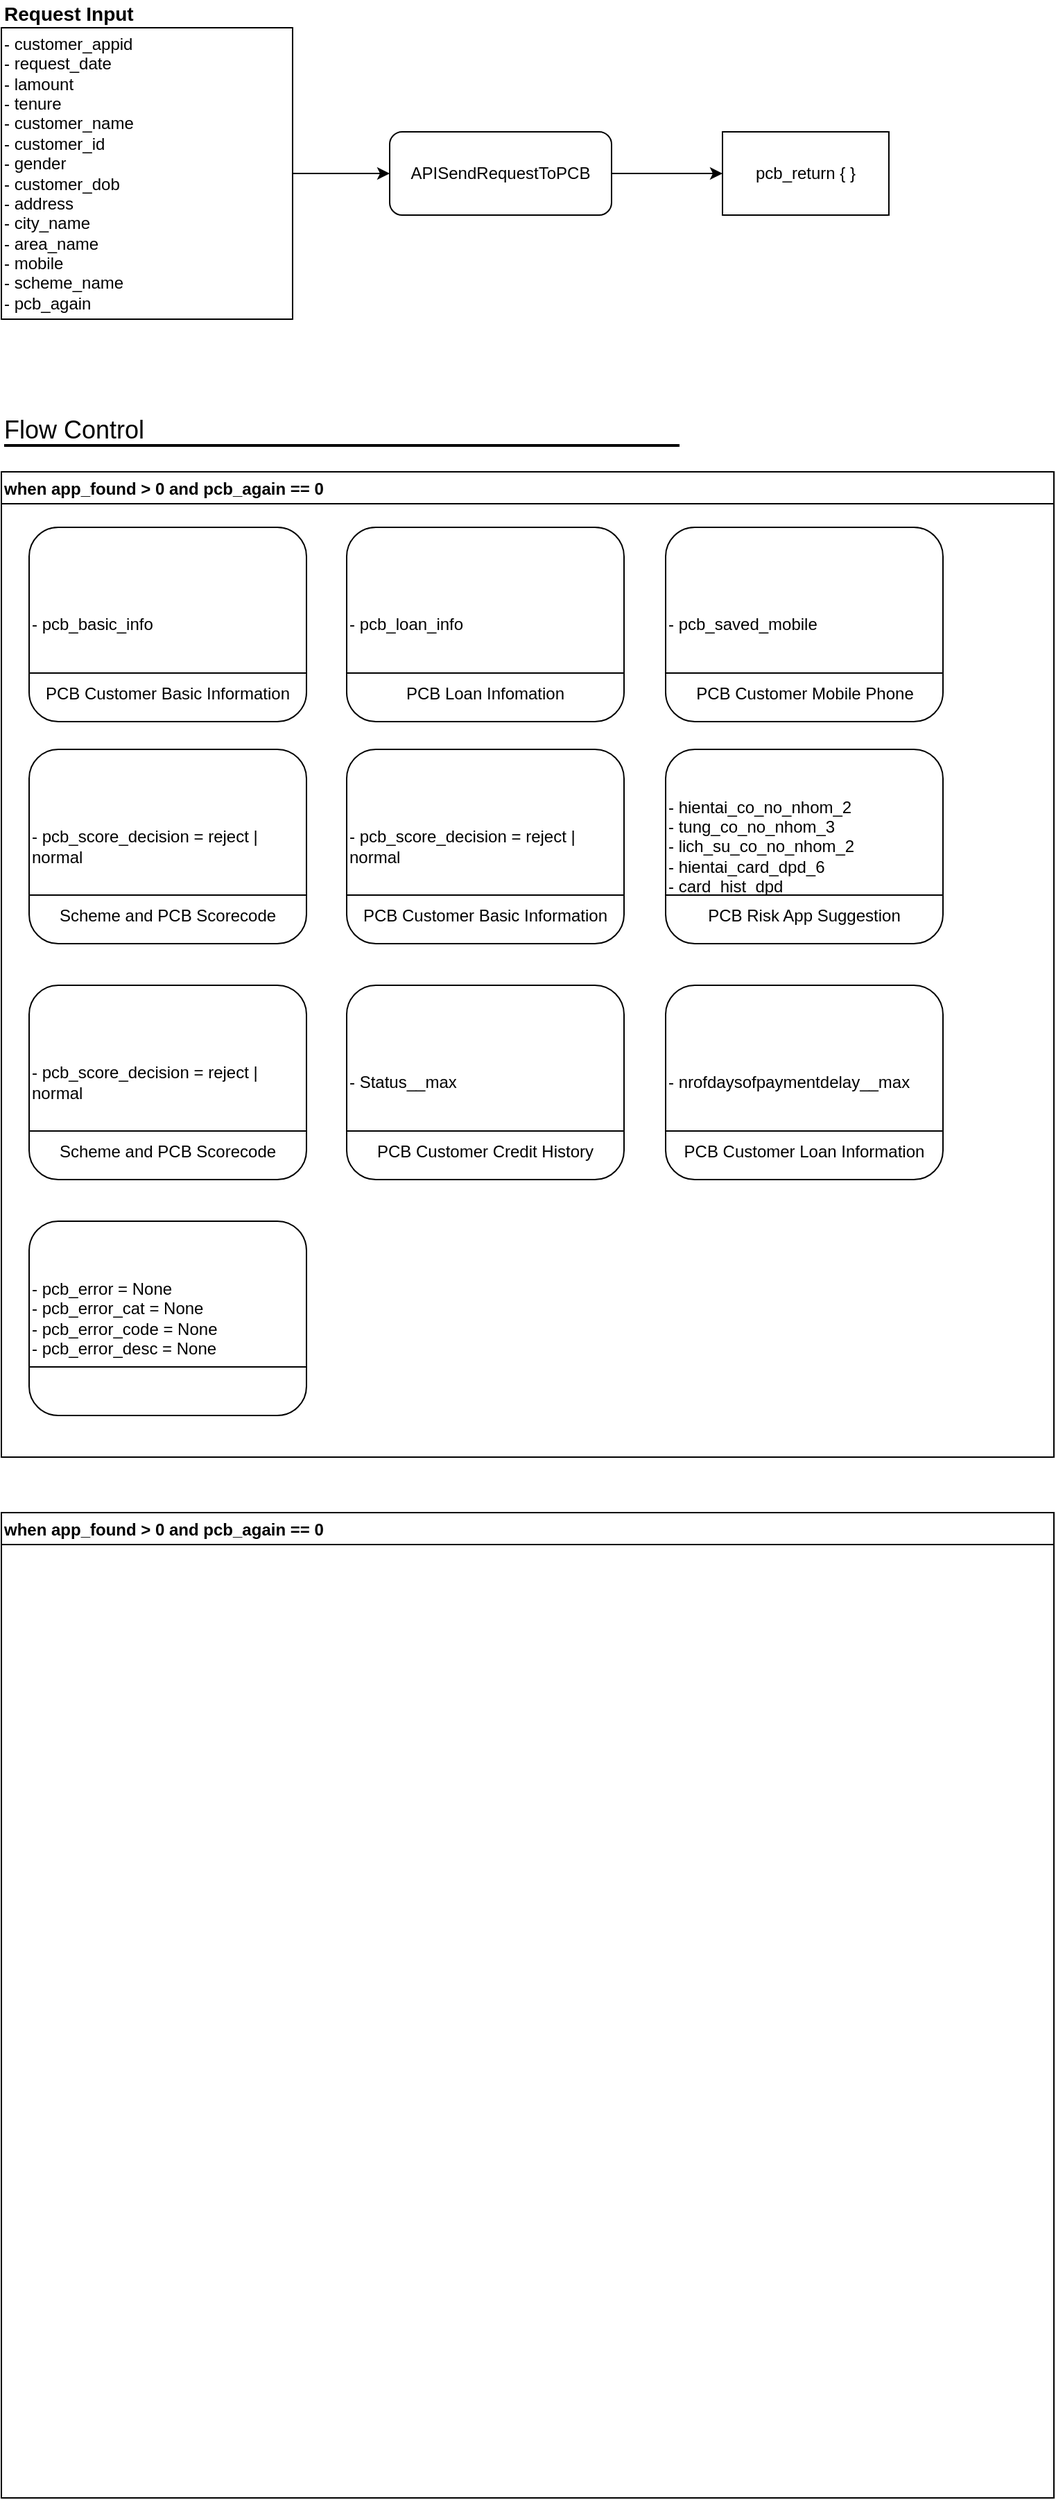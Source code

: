 <mxfile version="12.9.14" type="github"><diagram id="rKcrqlPdNRruzonRASAX" name="Page-1"><mxGraphModel dx="1662" dy="1845" grid="1" gridSize="10" guides="1" tooltips="1" connect="1" arrows="1" fold="1" page="1" pageScale="1" pageWidth="850" pageHeight="1100" math="0" shadow="0"><root><mxCell id="0"/><mxCell id="1" parent="0"/><mxCell id="lrESZ95CZe21nVSUrD8q-65" style="edgeStyle=orthogonalEdgeStyle;rounded=0;orthogonalLoop=1;jettySize=auto;html=1;entryX=0;entryY=0.5;entryDx=0;entryDy=0;" edge="1" parent="1" source="lrESZ95CZe21nVSUrD8q-3" target="lrESZ95CZe21nVSUrD8q-64"><mxGeometry relative="1" as="geometry"/></mxCell><mxCell id="lrESZ95CZe21nVSUrD8q-3" value="APISendRequestToPCB" style="rounded=1;whiteSpace=wrap;html=1;" vertex="1" parent="1"><mxGeometry x="310" y="35" width="160" height="60" as="geometry"/></mxCell><mxCell id="lrESZ95CZe21nVSUrD8q-7" value="" style="group" vertex="1" connectable="0" parent="1"><mxGeometry x="30" y="-60" width="210" height="230" as="geometry"/></mxCell><mxCell id="lrESZ95CZe21nVSUrD8q-5" value="- customer_appid&lt;br&gt;- request_date&lt;br&gt;- lamount&lt;br&gt;- tenure&lt;br&gt;- customer_name&lt;br&gt;- customer_id&lt;br&gt;- gender&lt;br&gt;- customer_dob&lt;br&gt;- address&lt;br&gt;- city_name&lt;br&gt;- area_name&lt;br&gt;- mobile&lt;br&gt;- scheme_name&lt;br&gt;- pcb_again" style="whiteSpace=wrap;html=1;aspect=fixed;align=left;" vertex="1" parent="lrESZ95CZe21nVSUrD8q-7"><mxGeometry y="20" width="210" height="210" as="geometry"/></mxCell><mxCell id="lrESZ95CZe21nVSUrD8q-6" value="&lt;b&gt;&lt;font style=&quot;font-size: 14px&quot;&gt;Request Input&lt;/font&gt;&lt;/b&gt;" style="text;html=1;strokeColor=none;fillColor=none;align=left;verticalAlign=middle;whiteSpace=wrap;rounded=0;" vertex="1" parent="lrESZ95CZe21nVSUrD8q-7"><mxGeometry width="120" height="20" as="geometry"/></mxCell><mxCell id="lrESZ95CZe21nVSUrD8q-8" style="edgeStyle=orthogonalEdgeStyle;rounded=0;orthogonalLoop=1;jettySize=auto;html=1;entryX=0;entryY=0.5;entryDx=0;entryDy=0;" edge="1" parent="1" source="lrESZ95CZe21nVSUrD8q-5" target="lrESZ95CZe21nVSUrD8q-3"><mxGeometry relative="1" as="geometry"/></mxCell><mxCell id="lrESZ95CZe21nVSUrD8q-14" value="when app_found &gt; 0 and pcb_again == 0" style="swimlane;startSize=23;align=left;" vertex="1" parent="1"><mxGeometry x="30" y="280" width="759" height="710" as="geometry"/></mxCell><mxCell id="lrESZ95CZe21nVSUrD8q-21" value="" style="group" vertex="1" connectable="0" parent="lrESZ95CZe21nVSUrD8q-14"><mxGeometry x="20" y="40" width="280" height="140" as="geometry"/></mxCell><mxCell id="lrESZ95CZe21nVSUrD8q-17" value="- pcb_basic_info" style="rounded=1;whiteSpace=wrap;html=1;align=left;" vertex="1" parent="lrESZ95CZe21nVSUrD8q-21"><mxGeometry width="200" height="140" as="geometry"/></mxCell><mxCell id="lrESZ95CZe21nVSUrD8q-19" value="" style="endArrow=none;html=1;entryX=1;entryY=0.75;entryDx=0;entryDy=0;exitX=0;exitY=0.75;exitDx=0;exitDy=0;" edge="1" parent="lrESZ95CZe21nVSUrD8q-21" source="lrESZ95CZe21nVSUrD8q-17" target="lrESZ95CZe21nVSUrD8q-17"><mxGeometry width="50" height="50" relative="1" as="geometry"><mxPoint y="110" as="sourcePoint"/><mxPoint x="50" y="60" as="targetPoint"/></mxGeometry></mxCell><mxCell id="lrESZ95CZe21nVSUrD8q-20" value="PCB Customer Basic Information" style="text;html=1;strokeColor=none;fillColor=none;align=center;verticalAlign=middle;whiteSpace=wrap;rounded=0;" vertex="1" parent="lrESZ95CZe21nVSUrD8q-21"><mxGeometry y="110" width="200" height="20" as="geometry"/></mxCell><mxCell id="lrESZ95CZe21nVSUrD8q-22" value="" style="group" vertex="1" connectable="0" parent="lrESZ95CZe21nVSUrD8q-14"><mxGeometry x="249" y="40" width="230" height="140" as="geometry"/></mxCell><mxCell id="lrESZ95CZe21nVSUrD8q-23" value="- pcb_loan_info" style="rounded=1;whiteSpace=wrap;html=1;align=left;" vertex="1" parent="lrESZ95CZe21nVSUrD8q-22"><mxGeometry width="200" height="140" as="geometry"/></mxCell><mxCell id="lrESZ95CZe21nVSUrD8q-24" value="" style="endArrow=none;html=1;entryX=1;entryY=0.75;entryDx=0;entryDy=0;exitX=0;exitY=0.75;exitDx=0;exitDy=0;" edge="1" parent="lrESZ95CZe21nVSUrD8q-22" source="lrESZ95CZe21nVSUrD8q-23" target="lrESZ95CZe21nVSUrD8q-23"><mxGeometry width="50" height="50" relative="1" as="geometry"><mxPoint y="110" as="sourcePoint"/><mxPoint x="50" y="60" as="targetPoint"/></mxGeometry></mxCell><mxCell id="lrESZ95CZe21nVSUrD8q-25" value="PCB Loan Infomation" style="text;html=1;strokeColor=none;fillColor=none;align=center;verticalAlign=middle;whiteSpace=wrap;rounded=0;" vertex="1" parent="lrESZ95CZe21nVSUrD8q-22"><mxGeometry x="25" y="110" width="150" height="20" as="geometry"/></mxCell><mxCell id="lrESZ95CZe21nVSUrD8q-26" value="" style="group" vertex="1" connectable="0" parent="lrESZ95CZe21nVSUrD8q-14"><mxGeometry x="479" y="40" width="230" height="140" as="geometry"/></mxCell><mxCell id="lrESZ95CZe21nVSUrD8q-27" value="- pcb_saved_mobile" style="rounded=1;whiteSpace=wrap;html=1;align=left;" vertex="1" parent="lrESZ95CZe21nVSUrD8q-26"><mxGeometry width="200" height="140" as="geometry"/></mxCell><mxCell id="lrESZ95CZe21nVSUrD8q-28" value="" style="endArrow=none;html=1;entryX=1;entryY=0.75;entryDx=0;entryDy=0;exitX=0;exitY=0.75;exitDx=0;exitDy=0;" edge="1" parent="lrESZ95CZe21nVSUrD8q-26" source="lrESZ95CZe21nVSUrD8q-27" target="lrESZ95CZe21nVSUrD8q-27"><mxGeometry width="50" height="50" relative="1" as="geometry"><mxPoint y="110" as="sourcePoint"/><mxPoint x="50" y="60" as="targetPoint"/></mxGeometry></mxCell><mxCell id="lrESZ95CZe21nVSUrD8q-29" value="PCB Customer Mobile Phone" style="text;html=1;strokeColor=none;fillColor=none;align=center;verticalAlign=middle;whiteSpace=wrap;rounded=0;" vertex="1" parent="lrESZ95CZe21nVSUrD8q-26"><mxGeometry x="18" y="110" width="165" height="20" as="geometry"/></mxCell><mxCell id="lrESZ95CZe21nVSUrD8q-30" value="" style="group" vertex="1" connectable="0" parent="lrESZ95CZe21nVSUrD8q-14"><mxGeometry x="20" y="200" width="280" height="140" as="geometry"/></mxCell><mxCell id="lrESZ95CZe21nVSUrD8q-31" value="- pcb_score_decision = reject | normal" style="rounded=1;whiteSpace=wrap;html=1;align=left;" vertex="1" parent="lrESZ95CZe21nVSUrD8q-30"><mxGeometry width="200" height="140" as="geometry"/></mxCell><mxCell id="lrESZ95CZe21nVSUrD8q-32" value="" style="endArrow=none;html=1;entryX=1;entryY=0.75;entryDx=0;entryDy=0;exitX=0;exitY=0.75;exitDx=0;exitDy=0;" edge="1" parent="lrESZ95CZe21nVSUrD8q-30" source="lrESZ95CZe21nVSUrD8q-31" target="lrESZ95CZe21nVSUrD8q-31"><mxGeometry width="50" height="50" relative="1" as="geometry"><mxPoint y="110" as="sourcePoint"/><mxPoint x="50" y="60" as="targetPoint"/></mxGeometry></mxCell><mxCell id="lrESZ95CZe21nVSUrD8q-33" value="Scheme and PCB Scorecode" style="text;html=1;strokeColor=none;fillColor=none;align=center;verticalAlign=middle;whiteSpace=wrap;rounded=0;" vertex="1" parent="lrESZ95CZe21nVSUrD8q-30"><mxGeometry y="110" width="200" height="20" as="geometry"/></mxCell><mxCell id="lrESZ95CZe21nVSUrD8q-35" value="" style="group" vertex="1" connectable="0" parent="lrESZ95CZe21nVSUrD8q-14"><mxGeometry x="249" y="200" width="280" height="140" as="geometry"/></mxCell><mxCell id="lrESZ95CZe21nVSUrD8q-36" value="- pcb_score_decision = reject | normal" style="rounded=1;whiteSpace=wrap;html=1;align=left;" vertex="1" parent="lrESZ95CZe21nVSUrD8q-35"><mxGeometry width="200" height="140" as="geometry"/></mxCell><mxCell id="lrESZ95CZe21nVSUrD8q-37" value="" style="endArrow=none;html=1;entryX=1;entryY=0.75;entryDx=0;entryDy=0;exitX=0;exitY=0.75;exitDx=0;exitDy=0;" edge="1" parent="lrESZ95CZe21nVSUrD8q-35" source="lrESZ95CZe21nVSUrD8q-36" target="lrESZ95CZe21nVSUrD8q-36"><mxGeometry width="50" height="50" relative="1" as="geometry"><mxPoint y="110" as="sourcePoint"/><mxPoint x="50" y="60" as="targetPoint"/></mxGeometry></mxCell><mxCell id="lrESZ95CZe21nVSUrD8q-38" value="PCB Customer Basic Information" style="text;html=1;strokeColor=none;fillColor=none;align=center;verticalAlign=middle;whiteSpace=wrap;rounded=0;" vertex="1" parent="lrESZ95CZe21nVSUrD8q-35"><mxGeometry y="110" width="200" height="20" as="geometry"/></mxCell><mxCell id="lrESZ95CZe21nVSUrD8q-40" value="" style="group" vertex="1" connectable="0" parent="lrESZ95CZe21nVSUrD8q-14"><mxGeometry x="479" y="200" width="280" height="140" as="geometry"/></mxCell><mxCell id="lrESZ95CZe21nVSUrD8q-41" value="- hientai_co_no_nhom_2&lt;br&gt;- tung_co_no_nhom_3&lt;br&gt;- lich_su_co_no_nhom_2&lt;br&gt;- hientai_card_dpd_6&lt;br&gt;- card_hist_dpd&lt;br&gt;" style="rounded=1;whiteSpace=wrap;html=1;align=left;" vertex="1" parent="lrESZ95CZe21nVSUrD8q-40"><mxGeometry width="200" height="140" as="geometry"/></mxCell><mxCell id="lrESZ95CZe21nVSUrD8q-42" value="" style="endArrow=none;html=1;entryX=1;entryY=0.75;entryDx=0;entryDy=0;exitX=0;exitY=0.75;exitDx=0;exitDy=0;" edge="1" parent="lrESZ95CZe21nVSUrD8q-40" source="lrESZ95CZe21nVSUrD8q-41" target="lrESZ95CZe21nVSUrD8q-41"><mxGeometry width="50" height="50" relative="1" as="geometry"><mxPoint y="110" as="sourcePoint"/><mxPoint x="50" y="60" as="targetPoint"/></mxGeometry></mxCell><mxCell id="lrESZ95CZe21nVSUrD8q-43" value="PCB Risk App Suggestion" style="text;html=1;strokeColor=none;fillColor=none;align=center;verticalAlign=middle;whiteSpace=wrap;rounded=0;" vertex="1" parent="lrESZ95CZe21nVSUrD8q-40"><mxGeometry y="110" width="200" height="20" as="geometry"/></mxCell><mxCell id="lrESZ95CZe21nVSUrD8q-44" value="" style="group" vertex="1" connectable="0" parent="lrESZ95CZe21nVSUrD8q-14"><mxGeometry x="20" y="370" width="280" height="140" as="geometry"/></mxCell><mxCell id="lrESZ95CZe21nVSUrD8q-45" value="- pcb_score_decision = reject | normal" style="rounded=1;whiteSpace=wrap;html=1;align=left;" vertex="1" parent="lrESZ95CZe21nVSUrD8q-44"><mxGeometry width="200" height="140" as="geometry"/></mxCell><mxCell id="lrESZ95CZe21nVSUrD8q-46" value="" style="endArrow=none;html=1;entryX=1;entryY=0.75;entryDx=0;entryDy=0;exitX=0;exitY=0.75;exitDx=0;exitDy=0;" edge="1" parent="lrESZ95CZe21nVSUrD8q-44" source="lrESZ95CZe21nVSUrD8q-45" target="lrESZ95CZe21nVSUrD8q-45"><mxGeometry width="50" height="50" relative="1" as="geometry"><mxPoint y="110" as="sourcePoint"/><mxPoint x="50" y="60" as="targetPoint"/></mxGeometry></mxCell><mxCell id="lrESZ95CZe21nVSUrD8q-47" value="Scheme and PCB Scorecode" style="text;html=1;strokeColor=none;fillColor=none;align=center;verticalAlign=middle;whiteSpace=wrap;rounded=0;" vertex="1" parent="lrESZ95CZe21nVSUrD8q-44"><mxGeometry y="110" width="200" height="20" as="geometry"/></mxCell><mxCell id="lrESZ95CZe21nVSUrD8q-48" value="" style="group" vertex="1" connectable="0" parent="lrESZ95CZe21nVSUrD8q-14"><mxGeometry x="249" y="370" width="280" height="140" as="geometry"/></mxCell><mxCell id="lrESZ95CZe21nVSUrD8q-49" value="- Status__max" style="rounded=1;whiteSpace=wrap;html=1;align=left;" vertex="1" parent="lrESZ95CZe21nVSUrD8q-48"><mxGeometry width="200" height="140" as="geometry"/></mxCell><mxCell id="lrESZ95CZe21nVSUrD8q-50" value="" style="endArrow=none;html=1;entryX=1;entryY=0.75;entryDx=0;entryDy=0;exitX=0;exitY=0.75;exitDx=0;exitDy=0;" edge="1" parent="lrESZ95CZe21nVSUrD8q-48" source="lrESZ95CZe21nVSUrD8q-49" target="lrESZ95CZe21nVSUrD8q-49"><mxGeometry width="50" height="50" relative="1" as="geometry"><mxPoint y="110" as="sourcePoint"/><mxPoint x="50" y="60" as="targetPoint"/></mxGeometry></mxCell><mxCell id="lrESZ95CZe21nVSUrD8q-51" value="PCB Customer Credit History" style="text;html=1;strokeColor=none;fillColor=none;align=center;verticalAlign=middle;whiteSpace=wrap;rounded=0;" vertex="1" parent="lrESZ95CZe21nVSUrD8q-48"><mxGeometry y="110" width="200" height="20" as="geometry"/></mxCell><mxCell id="lrESZ95CZe21nVSUrD8q-52" value="" style="group" vertex="1" connectable="0" parent="lrESZ95CZe21nVSUrD8q-14"><mxGeometry x="479" y="370" width="280" height="140" as="geometry"/></mxCell><mxCell id="lrESZ95CZe21nVSUrD8q-53" value="- nrofdaysofpaymentdelay__max" style="rounded=1;whiteSpace=wrap;html=1;align=left;" vertex="1" parent="lrESZ95CZe21nVSUrD8q-52"><mxGeometry width="200" height="140" as="geometry"/></mxCell><mxCell id="lrESZ95CZe21nVSUrD8q-54" value="" style="endArrow=none;html=1;entryX=1;entryY=0.75;entryDx=0;entryDy=0;exitX=0;exitY=0.75;exitDx=0;exitDy=0;" edge="1" parent="lrESZ95CZe21nVSUrD8q-52" source="lrESZ95CZe21nVSUrD8q-53" target="lrESZ95CZe21nVSUrD8q-53"><mxGeometry width="50" height="50" relative="1" as="geometry"><mxPoint y="110" as="sourcePoint"/><mxPoint x="50" y="60" as="targetPoint"/></mxGeometry></mxCell><mxCell id="lrESZ95CZe21nVSUrD8q-55" value="PCB Customer Loan Information" style="text;html=1;strokeColor=none;fillColor=none;align=center;verticalAlign=middle;whiteSpace=wrap;rounded=0;" vertex="1" parent="lrESZ95CZe21nVSUrD8q-52"><mxGeometry y="110" width="200" height="20" as="geometry"/></mxCell><mxCell id="lrESZ95CZe21nVSUrD8q-56" value="" style="group" vertex="1" connectable="0" parent="lrESZ95CZe21nVSUrD8q-14"><mxGeometry x="20" y="540" width="280" height="140" as="geometry"/></mxCell><mxCell id="lrESZ95CZe21nVSUrD8q-57" value="- pcb_error = None&lt;br&gt;- pcb_error_cat = None&lt;br&gt;- pcb_error_code = None&lt;br&gt;- pcb_error_desc = None" style="rounded=1;whiteSpace=wrap;html=1;align=left;" vertex="1" parent="lrESZ95CZe21nVSUrD8q-56"><mxGeometry width="200" height="140" as="geometry"/></mxCell><mxCell id="lrESZ95CZe21nVSUrD8q-58" value="" style="endArrow=none;html=1;entryX=1;entryY=0.75;entryDx=0;entryDy=0;exitX=0;exitY=0.75;exitDx=0;exitDy=0;" edge="1" parent="lrESZ95CZe21nVSUrD8q-56" source="lrESZ95CZe21nVSUrD8q-57" target="lrESZ95CZe21nVSUrD8q-57"><mxGeometry width="50" height="50" relative="1" as="geometry"><mxPoint y="110" as="sourcePoint"/><mxPoint x="50" y="60" as="targetPoint"/></mxGeometry></mxCell><mxCell id="lrESZ95CZe21nVSUrD8q-15" value="&lt;span style=&quot;font-size: 18px&quot;&gt;Flow Control&lt;/span&gt;" style="text;html=1;strokeColor=none;fillColor=none;align=left;verticalAlign=middle;whiteSpace=wrap;rounded=0;" vertex="1" parent="1"><mxGeometry x="30" y="240" width="150" height="20" as="geometry"/></mxCell><mxCell id="lrESZ95CZe21nVSUrD8q-16" value="" style="line;strokeWidth=2;html=1;align=left;" vertex="1" parent="1"><mxGeometry x="32" y="256" width="487" height="10" as="geometry"/></mxCell><mxCell id="lrESZ95CZe21nVSUrD8q-64" value="pcb_return { }" style="rounded=0;whiteSpace=wrap;html=1;align=center;" vertex="1" parent="1"><mxGeometry x="550" y="35" width="120" height="60" as="geometry"/></mxCell><mxCell id="lrESZ95CZe21nVSUrD8q-110" value="when app_found &gt; 0 and pcb_again == 0" style="swimlane;startSize=23;align=left;" vertex="1" parent="1"><mxGeometry x="30" y="1030" width="759" height="710" as="geometry"/></mxCell></root></mxGraphModel></diagram></mxfile>